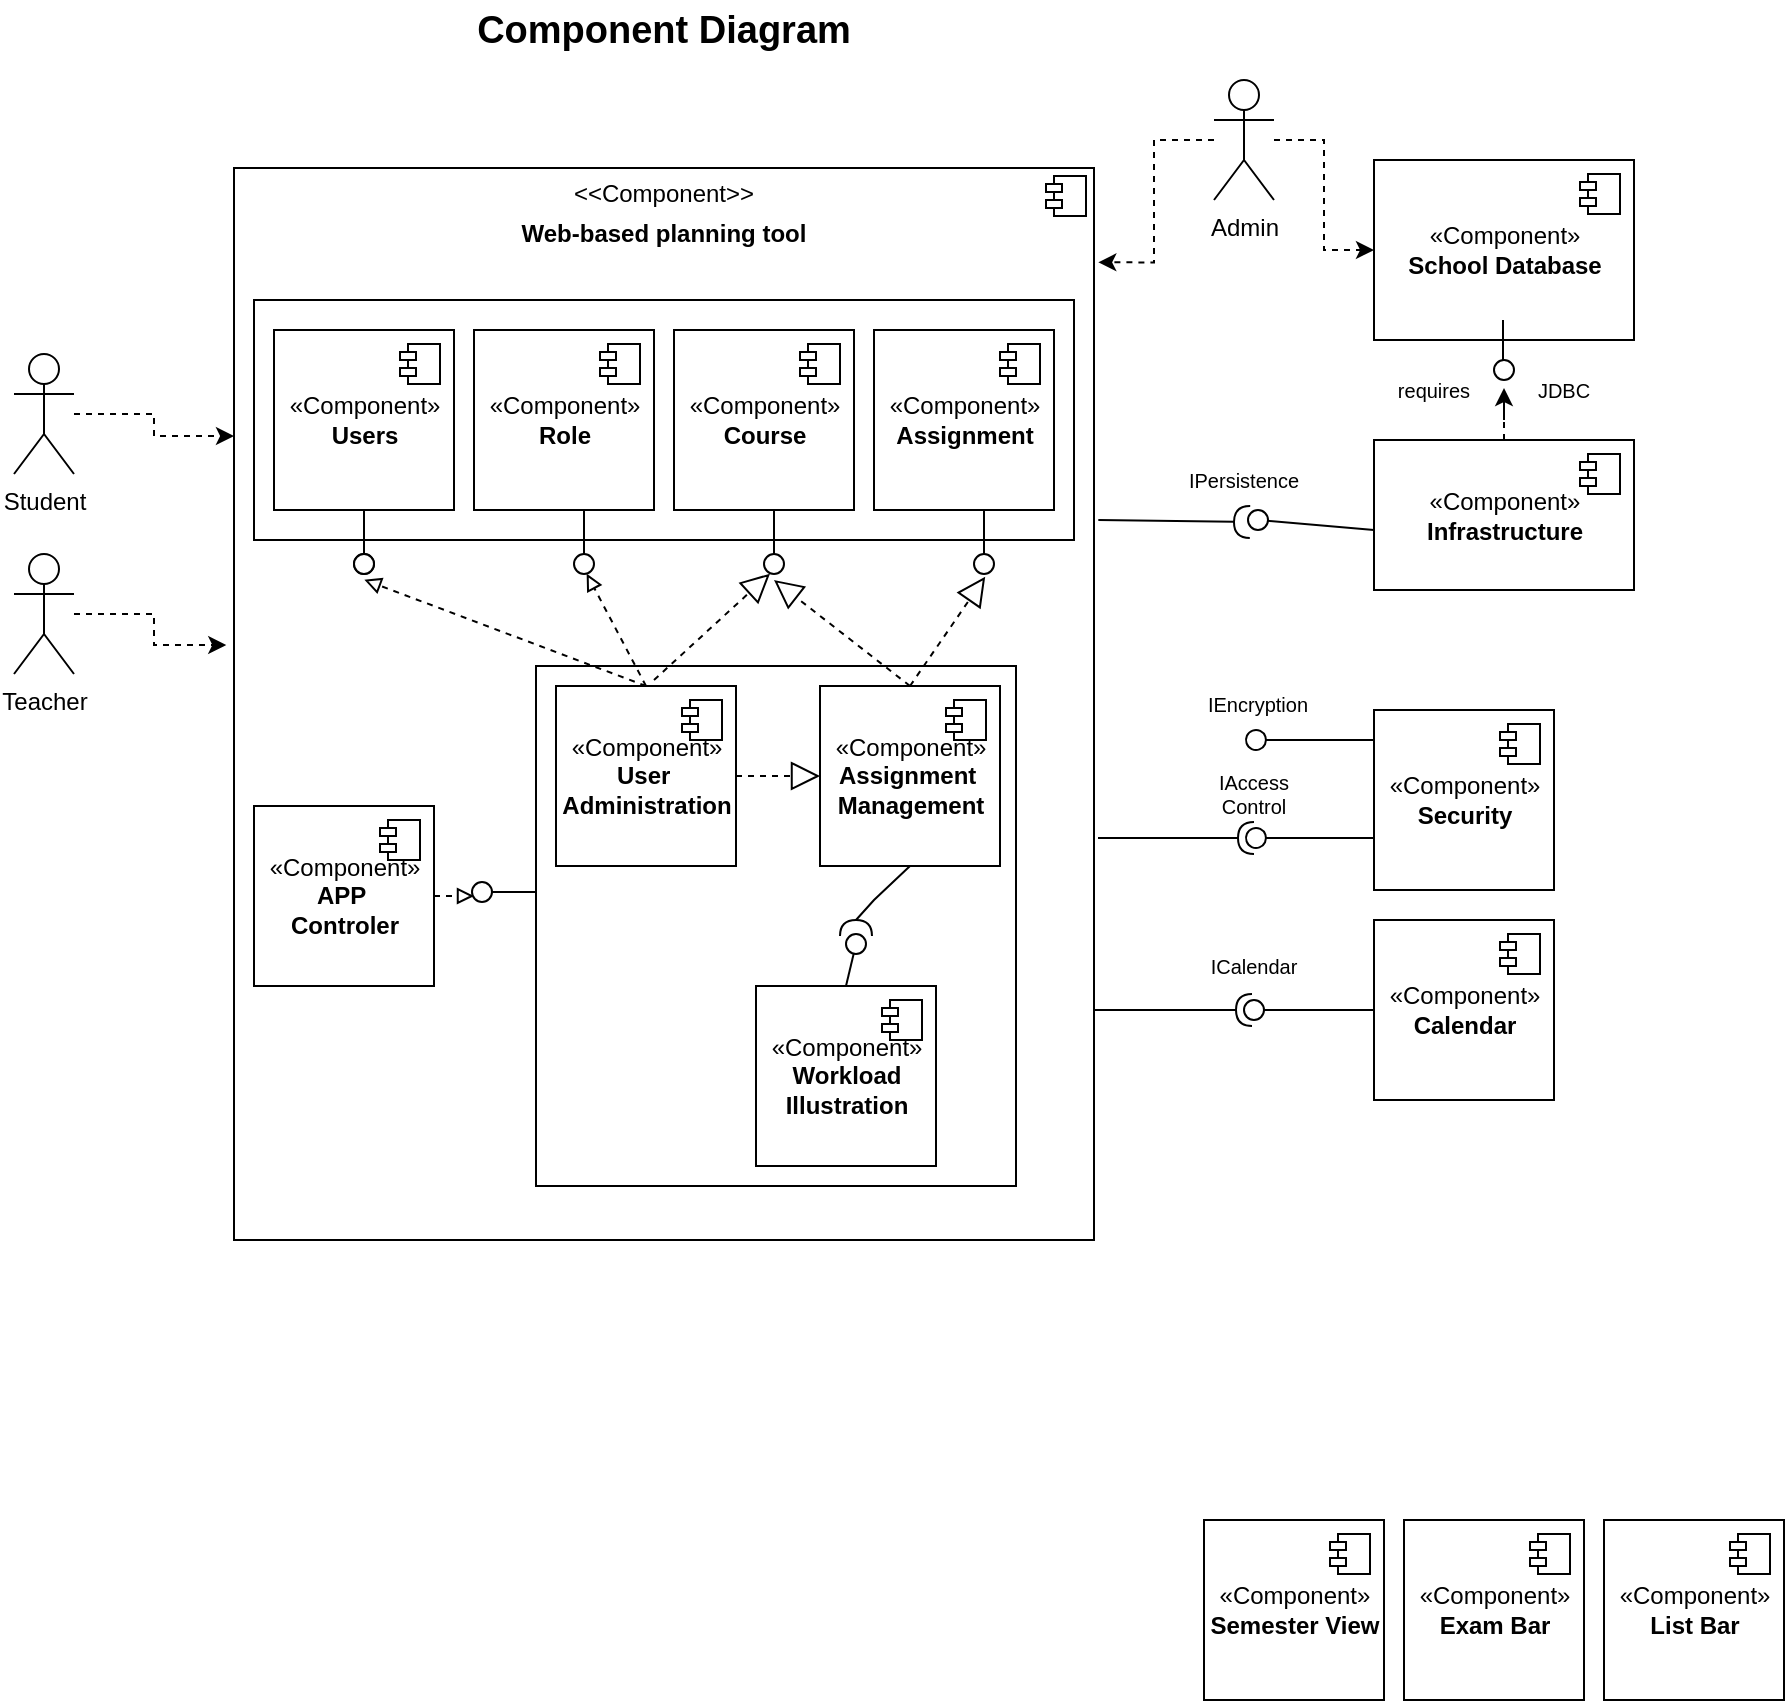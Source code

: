 <mxfile version="14.4.2" type="github">
  <diagram name="Page-1" id="5f0bae14-7c28-e335-631c-24af17079c00">
    <mxGraphModel dx="1333" dy="1058" grid="1" gridSize="10" guides="1" tooltips="1" connect="1" arrows="1" fold="1" page="1" pageScale="1" pageWidth="1100" pageHeight="850" background="#ffffff" math="0" shadow="0">
      <root>
        <mxCell id="0" />
        <mxCell id="1" parent="0" />
        <mxCell id="hPJNeQcR5pb7TXHDENTw-12" value="&lt;p style=&quot;margin: 0px ; margin-top: 6px ; text-align: center&quot;&gt;&amp;lt;&amp;lt;Component&amp;gt;&amp;gt;&lt;/p&gt;&lt;p style=&quot;margin: 0px ; margin-top: 6px ; text-align: center&quot;&gt;&lt;b&gt;Web-based planning tool&lt;/b&gt;&lt;/p&gt;" style="align=left;overflow=fill;html=1;dropTarget=0;" parent="1" vertex="1">
          <mxGeometry x="180" y="304" width="430" height="536" as="geometry" />
        </mxCell>
        <mxCell id="hPJNeQcR5pb7TXHDENTw-13" value="" style="shape=component;jettyWidth=8;jettyHeight=4;" parent="hPJNeQcR5pb7TXHDENTw-12" vertex="1">
          <mxGeometry x="1" width="20" height="20" relative="1" as="geometry">
            <mxPoint x="-24" y="4" as="offset" />
          </mxGeometry>
        </mxCell>
        <mxCell id="nPy8sIveKaSQb-D-Oaqv-30" value="" style="rounded=0;whiteSpace=wrap;html=1;fontSize=19;align=left;" parent="1" vertex="1">
          <mxGeometry x="190" y="370" width="410" height="120" as="geometry" />
        </mxCell>
        <mxCell id="hPJNeQcR5pb7TXHDENTw-1" value="«Component»&lt;br&gt;&lt;b&gt;School Database&lt;/b&gt;" style="html=1;dropTarget=0;" parent="1" vertex="1">
          <mxGeometry x="750" y="300" width="130" height="90" as="geometry" />
        </mxCell>
        <mxCell id="hPJNeQcR5pb7TXHDENTw-2" value="" style="shape=module;jettyWidth=8;jettyHeight=4;" parent="hPJNeQcR5pb7TXHDENTw-1" vertex="1">
          <mxGeometry x="1" width="20" height="20" relative="1" as="geometry">
            <mxPoint x="-27" y="7" as="offset" />
          </mxGeometry>
        </mxCell>
        <mxCell id="hPJNeQcR5pb7TXHDENTw-20" style="edgeStyle=orthogonalEdgeStyle;rounded=0;orthogonalLoop=1;jettySize=auto;html=1;entryX=0;entryY=0.25;entryDx=0;entryDy=0;dashed=1;" parent="1" source="hPJNeQcR5pb7TXHDENTw-4" target="hPJNeQcR5pb7TXHDENTw-12" edge="1">
          <mxGeometry relative="1" as="geometry" />
        </mxCell>
        <object label="Student" id="hPJNeQcR5pb7TXHDENTw-4">
          <mxCell style="shape=umlActor;verticalLabelPosition=bottom;verticalAlign=top;html=1;" parent="1" vertex="1">
            <mxGeometry x="70" y="397" width="30" height="60" as="geometry" />
          </mxCell>
        </object>
        <mxCell id="hPJNeQcR5pb7TXHDENTw-21" style="edgeStyle=orthogonalEdgeStyle;rounded=0;orthogonalLoop=1;jettySize=auto;html=1;entryX=-0.009;entryY=0.445;entryDx=0;entryDy=0;entryPerimeter=0;dashed=1;" parent="1" source="hPJNeQcR5pb7TXHDENTw-8" target="hPJNeQcR5pb7TXHDENTw-12" edge="1">
          <mxGeometry relative="1" as="geometry" />
        </mxCell>
        <mxCell id="hPJNeQcR5pb7TXHDENTw-8" value="Teacher" style="shape=umlActor;verticalLabelPosition=bottom;verticalAlign=top;html=1;" parent="1" vertex="1">
          <mxGeometry x="70" y="497" width="30" height="60" as="geometry" />
        </mxCell>
        <mxCell id="GrHaTtCAGcDexZ11616I-4" value="" style="rounded=0;orthogonalLoop=1;jettySize=auto;html=1;endArrow=none;endFill=0;exitX=0;exitY=0.6;exitDx=0;exitDy=0;exitPerimeter=0;" parent="1" source="nPy8sIveKaSQb-D-Oaqv-73" target="GrHaTtCAGcDexZ11616I-6" edge="1">
          <mxGeometry relative="1" as="geometry">
            <mxPoint x="420" y="355" as="sourcePoint" />
          </mxGeometry>
        </mxCell>
        <mxCell id="GrHaTtCAGcDexZ11616I-5" value="" style="rounded=0;orthogonalLoop=1;jettySize=auto;html=1;endArrow=halfCircle;endFill=0;endSize=6;strokeWidth=1;exitX=1.005;exitY=0.353;exitDx=0;exitDy=0;exitPerimeter=0;entryX=0.1;entryY=0.6;entryDx=0;entryDy=0;entryPerimeter=0;" parent="1" edge="1">
          <mxGeometry relative="1" as="geometry">
            <mxPoint x="612.15" y="480.03" as="sourcePoint" />
            <mxPoint x="688" y="481" as="targetPoint" />
          </mxGeometry>
        </mxCell>
        <mxCell id="GrHaTtCAGcDexZ11616I-6" value="" style="ellipse;whiteSpace=wrap;html=1;fontFamily=Helvetica;fontSize=12;fontColor=#000000;align=center;strokeColor=#000000;fillColor=#ffffff;points=[];aspect=fixed;resizable=0;" parent="1" vertex="1">
          <mxGeometry x="687" y="475" width="10" height="10" as="geometry" />
        </mxCell>
        <mxCell id="nPy8sIveKaSQb-D-Oaqv-1" value="Component Diagram" style="text;align=center;fontStyle=1;verticalAlign=middle;spacingLeft=3;spacingRight=3;strokeColor=none;rotatable=0;points=[[0,0.5],[1,0.5]];portConstraint=eastwest;fontSize=19;" parent="1" vertex="1">
          <mxGeometry x="355" y="220" width="80" height="26" as="geometry" />
        </mxCell>
        <mxCell id="nPy8sIveKaSQb-D-Oaqv-12" value="«Component»&lt;br&gt;&lt;b&gt;Semester View&lt;/b&gt;" style="html=1;dropTarget=0;" parent="1" vertex="1">
          <mxGeometry x="665" y="980" width="90" height="90" as="geometry" />
        </mxCell>
        <mxCell id="nPy8sIveKaSQb-D-Oaqv-13" value="" style="shape=module;jettyWidth=8;jettyHeight=4;" parent="nPy8sIveKaSQb-D-Oaqv-12" vertex="1">
          <mxGeometry x="1" width="20" height="20" relative="1" as="geometry">
            <mxPoint x="-27" y="7" as="offset" />
          </mxGeometry>
        </mxCell>
        <mxCell id="nPy8sIveKaSQb-D-Oaqv-14" value="«Component»&lt;br&gt;&lt;b&gt;Assignment&lt;/b&gt;" style="html=1;dropTarget=0;" parent="1" vertex="1">
          <mxGeometry x="500" y="385" width="90" height="90" as="geometry" />
        </mxCell>
        <mxCell id="nPy8sIveKaSQb-D-Oaqv-15" value="" style="shape=module;jettyWidth=8;jettyHeight=4;" parent="nPy8sIveKaSQb-D-Oaqv-14" vertex="1">
          <mxGeometry x="1" width="20" height="20" relative="1" as="geometry">
            <mxPoint x="-27" y="7" as="offset" />
          </mxGeometry>
        </mxCell>
        <mxCell id="nPy8sIveKaSQb-D-Oaqv-16" value="«Component»&lt;br&gt;&lt;b&gt;Calendar&lt;/b&gt;" style="html=1;dropTarget=0;" parent="1" vertex="1">
          <mxGeometry x="750" y="680" width="90" height="90" as="geometry" />
        </mxCell>
        <mxCell id="nPy8sIveKaSQb-D-Oaqv-17" value="" style="shape=module;jettyWidth=8;jettyHeight=4;" parent="nPy8sIveKaSQb-D-Oaqv-16" vertex="1">
          <mxGeometry x="1" width="20" height="20" relative="1" as="geometry">
            <mxPoint x="-27" y="7" as="offset" />
          </mxGeometry>
        </mxCell>
        <mxCell id="nPy8sIveKaSQb-D-Oaqv-18" value="«Component»&lt;br&gt;&lt;b&gt;Exam Bar&lt;/b&gt;" style="html=1;dropTarget=0;" parent="1" vertex="1">
          <mxGeometry x="765" y="980" width="90" height="90" as="geometry" />
        </mxCell>
        <mxCell id="nPy8sIveKaSQb-D-Oaqv-19" value="" style="shape=module;jettyWidth=8;jettyHeight=4;" parent="nPy8sIveKaSQb-D-Oaqv-18" vertex="1">
          <mxGeometry x="1" width="20" height="20" relative="1" as="geometry">
            <mxPoint x="-27" y="7" as="offset" />
          </mxGeometry>
        </mxCell>
        <mxCell id="nPy8sIveKaSQb-D-Oaqv-21" value="«Component»&lt;br&gt;&lt;b&gt;List Bar&lt;/b&gt;" style="html=1;dropTarget=0;" parent="1" vertex="1">
          <mxGeometry x="865" y="980" width="90" height="90" as="geometry" />
        </mxCell>
        <mxCell id="nPy8sIveKaSQb-D-Oaqv-22" value="" style="shape=module;jettyWidth=8;jettyHeight=4;" parent="nPy8sIveKaSQb-D-Oaqv-21" vertex="1">
          <mxGeometry x="1" width="20" height="20" relative="1" as="geometry">
            <mxPoint x="-27" y="7" as="offset" />
          </mxGeometry>
        </mxCell>
        <mxCell id="nPy8sIveKaSQb-D-Oaqv-24" value="«Component»&lt;br&gt;&lt;b&gt;Users&lt;/b&gt;" style="html=1;dropTarget=0;" parent="1" vertex="1">
          <mxGeometry x="200" y="385" width="90" height="90" as="geometry" />
        </mxCell>
        <mxCell id="nPy8sIveKaSQb-D-Oaqv-25" value="" style="shape=module;jettyWidth=8;jettyHeight=4;" parent="nPy8sIveKaSQb-D-Oaqv-24" vertex="1">
          <mxGeometry x="1" width="20" height="20" relative="1" as="geometry">
            <mxPoint x="-27" y="7" as="offset" />
          </mxGeometry>
        </mxCell>
        <mxCell id="nPy8sIveKaSQb-D-Oaqv-26" value="«Component»&lt;br&gt;&lt;b&gt;Role&lt;/b&gt;" style="html=1;dropTarget=0;" parent="1" vertex="1">
          <mxGeometry x="300" y="385" width="90" height="90" as="geometry" />
        </mxCell>
        <mxCell id="nPy8sIveKaSQb-D-Oaqv-27" value="" style="shape=module;jettyWidth=8;jettyHeight=4;" parent="nPy8sIveKaSQb-D-Oaqv-26" vertex="1">
          <mxGeometry x="1" width="20" height="20" relative="1" as="geometry">
            <mxPoint x="-27" y="7" as="offset" />
          </mxGeometry>
        </mxCell>
        <mxCell id="nPy8sIveKaSQb-D-Oaqv-28" value="«Component»&lt;br&gt;&lt;b&gt;Course&lt;/b&gt;" style="html=1;dropTarget=0;" parent="1" vertex="1">
          <mxGeometry x="400" y="385" width="90" height="90" as="geometry" />
        </mxCell>
        <mxCell id="nPy8sIveKaSQb-D-Oaqv-29" value="" style="shape=module;jettyWidth=8;jettyHeight=4;" parent="nPy8sIveKaSQb-D-Oaqv-28" vertex="1">
          <mxGeometry x="1" width="20" height="20" relative="1" as="geometry">
            <mxPoint x="-27" y="7" as="offset" />
          </mxGeometry>
        </mxCell>
        <mxCell id="nPy8sIveKaSQb-D-Oaqv-39" value="«Component»&lt;br&gt;&lt;b&gt;Security&lt;/b&gt;" style="html=1;dropTarget=0;" parent="1" vertex="1">
          <mxGeometry x="750" y="575" width="90" height="90" as="geometry" />
        </mxCell>
        <mxCell id="nPy8sIveKaSQb-D-Oaqv-40" value="" style="shape=module;jettyWidth=8;jettyHeight=4;" parent="nPy8sIveKaSQb-D-Oaqv-39" vertex="1">
          <mxGeometry x="1" width="20" height="20" relative="1" as="geometry">
            <mxPoint x="-27" y="7" as="offset" />
          </mxGeometry>
        </mxCell>
        <mxCell id="nPy8sIveKaSQb-D-Oaqv-42" value="" style="rounded=0;orthogonalLoop=1;jettySize=auto;html=1;endArrow=none;endFill=0;fontSize=19;exitX=0;exitY=0.5;exitDx=0;exitDy=0;" parent="1" source="nPy8sIveKaSQb-D-Oaqv-16" target="nPy8sIveKaSQb-D-Oaqv-44" edge="1">
          <mxGeometry relative="1" as="geometry">
            <mxPoint x="620" y="745" as="sourcePoint" />
          </mxGeometry>
        </mxCell>
        <mxCell id="nPy8sIveKaSQb-D-Oaqv-43" value="" style="rounded=0;orthogonalLoop=1;jettySize=auto;html=1;endArrow=halfCircle;endFill=0;endSize=6;strokeWidth=1;fontSize=19;entryX=0;entryY=0.4;entryDx=0;entryDy=0;entryPerimeter=0;" parent="1" edge="1">
          <mxGeometry relative="1" as="geometry">
            <mxPoint x="610" y="725" as="sourcePoint" />
            <mxPoint x="689" y="725" as="targetPoint" />
          </mxGeometry>
        </mxCell>
        <mxCell id="nPy8sIveKaSQb-D-Oaqv-44" value="" style="ellipse;whiteSpace=wrap;html=1;fontFamily=Helvetica;fontSize=12;fontColor=#000000;align=center;strokeColor=#000000;fillColor=#ffffff;points=[];aspect=fixed;resizable=0;" parent="1" vertex="1">
          <mxGeometry x="685" y="720" width="10" height="10" as="geometry" />
        </mxCell>
        <mxCell id="BT5ul7G74-epZHe1JRkD-18" style="edgeStyle=orthogonalEdgeStyle;rounded=0;orthogonalLoop=1;jettySize=auto;html=1;entryX=0.652;entryY=0.928;entryDx=0;entryDy=0;entryPerimeter=0;dashed=1;endArrow=block;endFill=0;" edge="1" parent="1" source="nPy8sIveKaSQb-D-Oaqv-58" target="BT5ul7G74-epZHe1JRkD-15">
          <mxGeometry relative="1" as="geometry" />
        </mxCell>
        <mxCell id="nPy8sIveKaSQb-D-Oaqv-58" value="«Component»&lt;br&gt;&lt;b&gt;APP&amp;nbsp;&lt;br&gt;Controler&lt;br&gt;&lt;/b&gt;" style="html=1;dropTarget=0;" parent="1" vertex="1">
          <mxGeometry x="190" y="623" width="90" height="90" as="geometry" />
        </mxCell>
        <mxCell id="nPy8sIveKaSQb-D-Oaqv-59" value="" style="shape=module;jettyWidth=8;jettyHeight=4;" parent="nPy8sIveKaSQb-D-Oaqv-58" vertex="1">
          <mxGeometry x="1" width="20" height="20" relative="1" as="geometry">
            <mxPoint x="-27" y="7" as="offset" />
          </mxGeometry>
        </mxCell>
        <mxCell id="nPy8sIveKaSQb-D-Oaqv-65" value="IAccess Control" style="text;html=1;strokeColor=none;fillColor=none;align=center;verticalAlign=middle;whiteSpace=wrap;rounded=0;fontSize=10;" parent="1" vertex="1">
          <mxGeometry x="670" y="607" width="40" height="20" as="geometry" />
        </mxCell>
        <mxCell id="nPy8sIveKaSQb-D-Oaqv-66" value="" style="rounded=0;orthogonalLoop=1;jettySize=auto;html=1;endArrow=none;endFill=0;fontSize=10;" parent="1" target="nPy8sIveKaSQb-D-Oaqv-68" edge="1">
          <mxGeometry relative="1" as="geometry">
            <mxPoint x="750" y="639" as="sourcePoint" />
          </mxGeometry>
        </mxCell>
        <mxCell id="nPy8sIveKaSQb-D-Oaqv-67" value="" style="rounded=0;orthogonalLoop=1;jettySize=auto;html=1;endArrow=halfCircle;endFill=0;endSize=6;strokeWidth=1;fontSize=10;" parent="1" edge="1">
          <mxGeometry relative="1" as="geometry">
            <mxPoint x="612" y="639" as="sourcePoint" />
            <mxPoint x="690" y="639" as="targetPoint" />
          </mxGeometry>
        </mxCell>
        <mxCell id="nPy8sIveKaSQb-D-Oaqv-68" value="" style="ellipse;whiteSpace=wrap;html=1;fontFamily=Helvetica;fontSize=12;fontColor=#000000;align=center;strokeColor=#000000;fillColor=#ffffff;points=[];aspect=fixed;resizable=0;rotation=25;" parent="1" vertex="1">
          <mxGeometry x="686" y="634" width="10" height="10" as="geometry" />
        </mxCell>
        <mxCell id="nPy8sIveKaSQb-D-Oaqv-69" value="" style="rounded=0;orthogonalLoop=1;jettySize=auto;html=1;endArrow=none;endFill=0;fontSize=10;" parent="1" edge="1">
          <mxGeometry relative="1" as="geometry">
            <mxPoint x="750" y="590" as="sourcePoint" />
            <mxPoint x="696.0" y="590.056" as="targetPoint" />
          </mxGeometry>
        </mxCell>
        <mxCell id="nPy8sIveKaSQb-D-Oaqv-70" value="" style="ellipse;whiteSpace=wrap;html=1;fontFamily=Helvetica;fontSize=12;fontColor=#000000;align=center;strokeColor=#000000;fillColor=#ffffff;points=[];aspect=fixed;resizable=0;rotation=25;" parent="1" vertex="1">
          <mxGeometry x="686" y="585" width="10" height="10" as="geometry" />
        </mxCell>
        <mxCell id="nPy8sIveKaSQb-D-Oaqv-71" value="IEncryption" style="text;html=1;strokeColor=none;fillColor=none;align=center;verticalAlign=middle;whiteSpace=wrap;rounded=0;fontSize=10;" parent="1" vertex="1">
          <mxGeometry x="672" y="562" width="40" height="20" as="geometry" />
        </mxCell>
        <mxCell id="nPy8sIveKaSQb-D-Oaqv-72" value="ICalendar" style="text;html=1;strokeColor=none;fillColor=none;align=center;verticalAlign=middle;whiteSpace=wrap;rounded=0;fontSize=10;" parent="1" vertex="1">
          <mxGeometry x="670" y="693" width="40" height="20" as="geometry" />
        </mxCell>
        <mxCell id="nPy8sIveKaSQb-D-Oaqv-82" style="edgeStyle=orthogonalEdgeStyle;rounded=0;orthogonalLoop=1;jettySize=auto;html=1;entryX=0.5;entryY=1.4;entryDx=0;entryDy=0;entryPerimeter=0;fontSize=10;dashed=1;" parent="1" source="nPy8sIveKaSQb-D-Oaqv-73" target="nPy8sIveKaSQb-D-Oaqv-80" edge="1">
          <mxGeometry relative="1" as="geometry" />
        </mxCell>
        <mxCell id="nPy8sIveKaSQb-D-Oaqv-73" value="«Component»&lt;br&gt;&lt;b&gt;Infrastructure&lt;/b&gt;" style="html=1;dropTarget=0;" parent="1" vertex="1">
          <mxGeometry x="750" y="440" width="130" height="75" as="geometry" />
        </mxCell>
        <mxCell id="nPy8sIveKaSQb-D-Oaqv-74" value="" style="shape=module;jettyWidth=8;jettyHeight=4;" parent="nPy8sIveKaSQb-D-Oaqv-73" vertex="1">
          <mxGeometry x="1" width="20" height="20" relative="1" as="geometry">
            <mxPoint x="-27" y="7" as="offset" />
          </mxGeometry>
        </mxCell>
        <mxCell id="nPy8sIveKaSQb-D-Oaqv-76" value="IPersistence" style="text;html=1;strokeColor=none;fillColor=none;align=center;verticalAlign=middle;whiteSpace=wrap;rounded=0;fontSize=10;" parent="1" vertex="1">
          <mxGeometry x="665" y="450" width="40" height="20" as="geometry" />
        </mxCell>
        <mxCell id="nPy8sIveKaSQb-D-Oaqv-78" value="" style="rounded=0;orthogonalLoop=1;jettySize=auto;html=1;endArrow=none;endFill=0;fontSize=10;" parent="1" edge="1">
          <mxGeometry relative="1" as="geometry">
            <mxPoint x="814.5" y="380" as="sourcePoint" />
            <mxPoint x="814.5" y="400" as="targetPoint" />
          </mxGeometry>
        </mxCell>
        <mxCell id="nPy8sIveKaSQb-D-Oaqv-80" value="" style="ellipse;whiteSpace=wrap;html=1;fontFamily=Helvetica;fontSize=12;fontColor=#000000;align=center;strokeColor=#000000;fillColor=#ffffff;points=[];aspect=fixed;resizable=0;" parent="1" vertex="1">
          <mxGeometry x="810" y="400" width="10" height="10" as="geometry" />
        </mxCell>
        <mxCell id="nPy8sIveKaSQb-D-Oaqv-83" value="requires" style="text;html=1;strokeColor=none;fillColor=none;align=center;verticalAlign=middle;whiteSpace=wrap;rounded=0;fontSize=10;" parent="1" vertex="1">
          <mxGeometry x="760" y="405" width="40" height="20" as="geometry" />
        </mxCell>
        <mxCell id="nPy8sIveKaSQb-D-Oaqv-84" value="JDBC" style="text;html=1;strokeColor=none;fillColor=none;align=center;verticalAlign=middle;whiteSpace=wrap;rounded=0;fontSize=10;" parent="1" vertex="1">
          <mxGeometry x="825" y="405" width="40" height="20" as="geometry" />
        </mxCell>
        <mxCell id="nPy8sIveKaSQb-D-Oaqv-88" style="edgeStyle=orthogonalEdgeStyle;rounded=0;orthogonalLoop=1;jettySize=auto;html=1;entryX=0;entryY=0.5;entryDx=0;entryDy=0;dashed=1;fontSize=10;" parent="1" source="nPy8sIveKaSQb-D-Oaqv-87" target="hPJNeQcR5pb7TXHDENTw-1" edge="1">
          <mxGeometry relative="1" as="geometry" />
        </mxCell>
        <mxCell id="nPy8sIveKaSQb-D-Oaqv-90" style="edgeStyle=orthogonalEdgeStyle;rounded=0;orthogonalLoop=1;jettySize=auto;html=1;entryX=1.005;entryY=0.088;entryDx=0;entryDy=0;entryPerimeter=0;dashed=1;fontSize=10;" parent="1" source="nPy8sIveKaSQb-D-Oaqv-87" target="hPJNeQcR5pb7TXHDENTw-12" edge="1">
          <mxGeometry relative="1" as="geometry" />
        </mxCell>
        <mxCell id="nPy8sIveKaSQb-D-Oaqv-87" value="Admin" style="shape=umlActor;verticalLabelPosition=bottom;verticalAlign=top;html=1;" parent="1" vertex="1">
          <mxGeometry x="670" y="260" width="30" height="60" as="geometry" />
        </mxCell>
        <mxCell id="BT5ul7G74-epZHe1JRkD-1" value="" style="rounded=0;orthogonalLoop=1;jettySize=auto;html=1;endArrow=none;endFill=0;exitX=0.5;exitY=1;exitDx=0;exitDy=0;" edge="1" target="BT5ul7G74-epZHe1JRkD-3" parent="1" source="nPy8sIveKaSQb-D-Oaqv-24">
          <mxGeometry relative="1" as="geometry">
            <mxPoint x="320" y="615" as="sourcePoint" />
          </mxGeometry>
        </mxCell>
        <mxCell id="BT5ul7G74-epZHe1JRkD-3" value="" style="ellipse;whiteSpace=wrap;html=1;fontFamily=Helvetica;fontSize=12;fontColor=#000000;align=center;strokeColor=#000000;fillColor=#ffffff;points=[];aspect=fixed;resizable=0;" vertex="1" parent="1">
          <mxGeometry x="240" y="497" width="10" height="10" as="geometry" />
        </mxCell>
        <mxCell id="BT5ul7G74-epZHe1JRkD-4" value="" style="ellipse;whiteSpace=wrap;html=1;fontFamily=Helvetica;fontSize=12;fontColor=#000000;align=center;strokeColor=#000000;fillColor=#ffffff;points=[];aspect=fixed;resizable=0;" vertex="1" parent="1">
          <mxGeometry x="240" y="497" width="10" height="10" as="geometry" />
        </mxCell>
        <mxCell id="BT5ul7G74-epZHe1JRkD-6" value="" style="rounded=0;orthogonalLoop=1;jettySize=auto;html=1;endArrow=none;endFill=0;exitX=0.5;exitY=1;exitDx=0;exitDy=0;" edge="1" parent="1">
          <mxGeometry relative="1" as="geometry">
            <mxPoint x="245" y="475.0" as="sourcePoint" />
            <mxPoint x="245" y="497.0" as="targetPoint" />
          </mxGeometry>
        </mxCell>
        <mxCell id="BT5ul7G74-epZHe1JRkD-7" value="" style="ellipse;whiteSpace=wrap;html=1;fontFamily=Helvetica;fontSize=12;fontColor=#000000;align=center;strokeColor=#000000;fillColor=#ffffff;points=[];aspect=fixed;resizable=0;" vertex="1" parent="1">
          <mxGeometry x="350" y="497" width="10" height="10" as="geometry" />
        </mxCell>
        <mxCell id="BT5ul7G74-epZHe1JRkD-8" value="" style="rounded=0;orthogonalLoop=1;jettySize=auto;html=1;endArrow=none;endFill=0;exitX=0.5;exitY=1;exitDx=0;exitDy=0;" edge="1" parent="1">
          <mxGeometry relative="1" as="geometry">
            <mxPoint x="355" y="475.0" as="sourcePoint" />
            <mxPoint x="355" y="497.0" as="targetPoint" />
          </mxGeometry>
        </mxCell>
        <mxCell id="BT5ul7G74-epZHe1JRkD-9" value="" style="ellipse;whiteSpace=wrap;html=1;fontFamily=Helvetica;fontSize=12;fontColor=#000000;align=center;strokeColor=#000000;fillColor=#ffffff;points=[];aspect=fixed;resizable=0;" vertex="1" parent="1">
          <mxGeometry x="445" y="497" width="10" height="10" as="geometry" />
        </mxCell>
        <mxCell id="BT5ul7G74-epZHe1JRkD-10" value="" style="rounded=0;orthogonalLoop=1;jettySize=auto;html=1;endArrow=none;endFill=0;exitX=0.5;exitY=1;exitDx=0;exitDy=0;" edge="1" parent="1">
          <mxGeometry relative="1" as="geometry">
            <mxPoint x="450" y="475.0" as="sourcePoint" />
            <mxPoint x="450" y="497.0" as="targetPoint" />
          </mxGeometry>
        </mxCell>
        <mxCell id="BT5ul7G74-epZHe1JRkD-12" value="" style="group" vertex="1" connectable="0" parent="1">
          <mxGeometry x="331" y="553" width="240" height="260" as="geometry" />
        </mxCell>
        <mxCell id="nPy8sIveKaSQb-D-Oaqv-60" value="" style="rounded=0;whiteSpace=wrap;html=1;fontSize=19;align=left;" parent="BT5ul7G74-epZHe1JRkD-12" vertex="1">
          <mxGeometry width="240" height="260" as="geometry" />
        </mxCell>
        <mxCell id="nPy8sIveKaSQb-D-Oaqv-10" value="«Component»&lt;br&gt;&lt;b&gt;Workload &lt;br&gt;Illustration&lt;/b&gt;" style="html=1;dropTarget=0;" parent="BT5ul7G74-epZHe1JRkD-12" vertex="1">
          <mxGeometry x="110" y="160" width="90" height="90" as="geometry" />
        </mxCell>
        <mxCell id="nPy8sIveKaSQb-D-Oaqv-11" value="" style="shape=module;jettyWidth=8;jettyHeight=4;" parent="nPy8sIveKaSQb-D-Oaqv-10" vertex="1">
          <mxGeometry x="1" width="20" height="20" relative="1" as="geometry">
            <mxPoint x="-27" y="7" as="offset" />
          </mxGeometry>
        </mxCell>
        <mxCell id="nPy8sIveKaSQb-D-Oaqv-32" value="«Component»&lt;br&gt;&lt;b&gt;Assignment&amp;nbsp;&lt;br&gt;Management&lt;br&gt;&lt;/b&gt;" style="html=1;dropTarget=0;" parent="BT5ul7G74-epZHe1JRkD-12" vertex="1">
          <mxGeometry x="142" y="10" width="90" height="90" as="geometry" />
        </mxCell>
        <mxCell id="nPy8sIveKaSQb-D-Oaqv-33" value="" style="shape=module;jettyWidth=8;jettyHeight=4;" parent="nPy8sIveKaSQb-D-Oaqv-32" vertex="1">
          <mxGeometry x="1" width="20" height="20" relative="1" as="geometry">
            <mxPoint x="-27" y="7" as="offset" />
          </mxGeometry>
        </mxCell>
        <mxCell id="nPy8sIveKaSQb-D-Oaqv-34" value="«Component»&lt;br&gt;&lt;b&gt;User&amp;nbsp;&lt;br&gt;Administration&lt;br&gt;&lt;/b&gt;" style="html=1;dropTarget=0;" parent="BT5ul7G74-epZHe1JRkD-12" vertex="1">
          <mxGeometry x="10" y="10" width="90" height="90" as="geometry" />
        </mxCell>
        <mxCell id="nPy8sIveKaSQb-D-Oaqv-35" value="" style="shape=module;jettyWidth=8;jettyHeight=4;" parent="nPy8sIveKaSQb-D-Oaqv-34" vertex="1">
          <mxGeometry x="1" width="20" height="20" relative="1" as="geometry">
            <mxPoint x="-27" y="7" as="offset" />
          </mxGeometry>
        </mxCell>
        <mxCell id="nPy8sIveKaSQb-D-Oaqv-49" value="" style="rounded=0;orthogonalLoop=1;jettySize=auto;html=1;endArrow=halfCircle;endFill=0;endSize=6;strokeWidth=1;fontSize=19;exitX=0.5;exitY=1;exitDx=0;exitDy=0;entryX=0.5;entryY=0.1;entryDx=0;entryDy=0;entryPerimeter=0;" parent="BT5ul7G74-epZHe1JRkD-12" source="nPy8sIveKaSQb-D-Oaqv-32" target="nPy8sIveKaSQb-D-Oaqv-50" edge="1">
          <mxGeometry relative="1" as="geometry">
            <mxPoint x="160" y="160" as="sourcePoint" />
            <Array as="points">
              <mxPoint x="169" y="117" />
              <mxPoint x="160" y="127" />
            </Array>
          </mxGeometry>
        </mxCell>
        <mxCell id="nPy8sIveKaSQb-D-Oaqv-50" value="" style="ellipse;whiteSpace=wrap;html=1;fontFamily=Helvetica;fontSize=12;fontColor=#000000;align=center;strokeColor=#000000;fillColor=#ffffff;points=[];aspect=fixed;resizable=0;" parent="BT5ul7G74-epZHe1JRkD-12" vertex="1">
          <mxGeometry x="155" y="134" width="10" height="10" as="geometry" />
        </mxCell>
        <mxCell id="nPy8sIveKaSQb-D-Oaqv-62" value="" style="endArrow=block;dashed=1;endFill=0;endSize=12;html=1;fontSize=19;exitX=1;exitY=0.5;exitDx=0;exitDy=0;entryX=0;entryY=0.5;entryDx=0;entryDy=0;" parent="BT5ul7G74-epZHe1JRkD-12" source="nPy8sIveKaSQb-D-Oaqv-34" target="nPy8sIveKaSQb-D-Oaqv-32" edge="1">
          <mxGeometry width="160" relative="1" as="geometry">
            <mxPoint x="165" y="-45" as="sourcePoint" />
            <mxPoint x="165" y="20" as="targetPoint" />
          </mxGeometry>
        </mxCell>
        <mxCell id="nPy8sIveKaSQb-D-Oaqv-48" value="" style="rounded=0;orthogonalLoop=1;jettySize=auto;html=1;endArrow=none;endFill=0;fontSize=19;exitX=0.5;exitY=0;exitDx=0;exitDy=0;" parent="BT5ul7G74-epZHe1JRkD-12" source="nPy8sIveKaSQb-D-Oaqv-10" target="nPy8sIveKaSQb-D-Oaqv-50" edge="1">
          <mxGeometry relative="1" as="geometry">
            <mxPoint x="-185" y="-395" as="sourcePoint" />
          </mxGeometry>
        </mxCell>
        <mxCell id="BT5ul7G74-epZHe1JRkD-17" value="" style="group;rotation=90;" vertex="1" connectable="0" parent="1">
          <mxGeometry x="310" y="650" width="10" height="32" as="geometry" />
        </mxCell>
        <mxCell id="BT5ul7G74-epZHe1JRkD-15" value="" style="ellipse;whiteSpace=wrap;html=1;fontFamily=Helvetica;fontSize=12;fontColor=#000000;align=center;strokeColor=#000000;fillColor=#ffffff;points=[];aspect=fixed;resizable=0;rotation=90;" vertex="1" parent="BT5ul7G74-epZHe1JRkD-17">
          <mxGeometry x="-11" y="11" width="10" height="10" as="geometry" />
        </mxCell>
        <mxCell id="BT5ul7G74-epZHe1JRkD-16" value="" style="rounded=0;orthogonalLoop=1;jettySize=auto;html=1;endArrow=none;endFill=0;" edge="1" parent="BT5ul7G74-epZHe1JRkD-17">
          <mxGeometry relative="1" as="geometry">
            <mxPoint x="21" y="16" as="sourcePoint" />
            <mxPoint x="-1" y="16" as="targetPoint" />
          </mxGeometry>
        </mxCell>
        <mxCell id="BT5ul7G74-epZHe1JRkD-19" value="" style="rounded=0;orthogonalLoop=1;jettySize=auto;html=1;dashed=1;endArrow=block;endFill=0;entryX=0.519;entryY=1.29;entryDx=0;entryDy=0;entryPerimeter=0;exitX=0.5;exitY=0;exitDx=0;exitDy=0;" edge="1" parent="1" source="nPy8sIveKaSQb-D-Oaqv-34" target="BT5ul7G74-epZHe1JRkD-4">
          <mxGeometry relative="1" as="geometry" />
        </mxCell>
        <mxCell id="BT5ul7G74-epZHe1JRkD-22" value="" style="rounded=0;orthogonalLoop=1;jettySize=auto;html=1;dashed=1;endArrow=block;endFill=0;entryX=0.633;entryY=0.983;entryDx=0;entryDy=0;entryPerimeter=0;" edge="1" parent="1" target="BT5ul7G74-epZHe1JRkD-7">
          <mxGeometry relative="1" as="geometry">
            <mxPoint x="386" y="563" as="sourcePoint" />
            <mxPoint x="386" y="460.0" as="targetPoint" />
          </mxGeometry>
        </mxCell>
        <mxCell id="nPy8sIveKaSQb-D-Oaqv-55" value="" style="endArrow=block;dashed=1;endFill=0;endSize=12;html=1;fontSize=19;entryX=0.3;entryY=0.983;entryDx=0;entryDy=0;entryPerimeter=0;startSize=6;" parent="1" edge="1" target="BT5ul7G74-epZHe1JRkD-9">
          <mxGeometry width="160" relative="1" as="geometry">
            <mxPoint x="390" y="560" as="sourcePoint" />
            <mxPoint x="350" y="540" as="targetPoint" />
          </mxGeometry>
        </mxCell>
        <mxCell id="BT5ul7G74-epZHe1JRkD-23" value="" style="ellipse;whiteSpace=wrap;html=1;fontFamily=Helvetica;fontSize=12;fontColor=#000000;align=center;strokeColor=#000000;fillColor=#ffffff;points=[];aspect=fixed;resizable=0;" vertex="1" parent="1">
          <mxGeometry x="550" y="497" width="10" height="10" as="geometry" />
        </mxCell>
        <mxCell id="BT5ul7G74-epZHe1JRkD-24" value="" style="rounded=0;orthogonalLoop=1;jettySize=auto;html=1;endArrow=none;endFill=0;exitX=0.5;exitY=1;exitDx=0;exitDy=0;" edge="1" parent="1">
          <mxGeometry relative="1" as="geometry">
            <mxPoint x="555" y="475.0" as="sourcePoint" />
            <mxPoint x="555" y="497.0" as="targetPoint" />
          </mxGeometry>
        </mxCell>
        <mxCell id="nPy8sIveKaSQb-D-Oaqv-56" value="" style="endArrow=block;dashed=1;endFill=0;endSize=12;html=1;fontSize=19;entryX=0.56;entryY=1.14;entryDx=0;entryDy=0;entryPerimeter=0;exitX=0.5;exitY=0;exitDx=0;exitDy=0;" parent="1" source="nPy8sIveKaSQb-D-Oaqv-32" target="BT5ul7G74-epZHe1JRkD-23" edge="1">
          <mxGeometry width="160" relative="1" as="geometry">
            <mxPoint x="340" y="495" as="sourcePoint" />
            <mxPoint x="370" y="560" as="targetPoint" />
          </mxGeometry>
        </mxCell>
        <mxCell id="nPy8sIveKaSQb-D-Oaqv-61" value="" style="endArrow=block;dashed=1;endFill=0;endSize=12;html=1;fontSize=19;exitX=0.5;exitY=0;exitDx=0;exitDy=0;" parent="1" source="nPy8sIveKaSQb-D-Oaqv-32" edge="1">
          <mxGeometry width="160" relative="1" as="geometry">
            <mxPoint x="455" y="485" as="sourcePoint" />
            <mxPoint x="450" y="510" as="targetPoint" />
          </mxGeometry>
        </mxCell>
      </root>
    </mxGraphModel>
  </diagram>
</mxfile>
